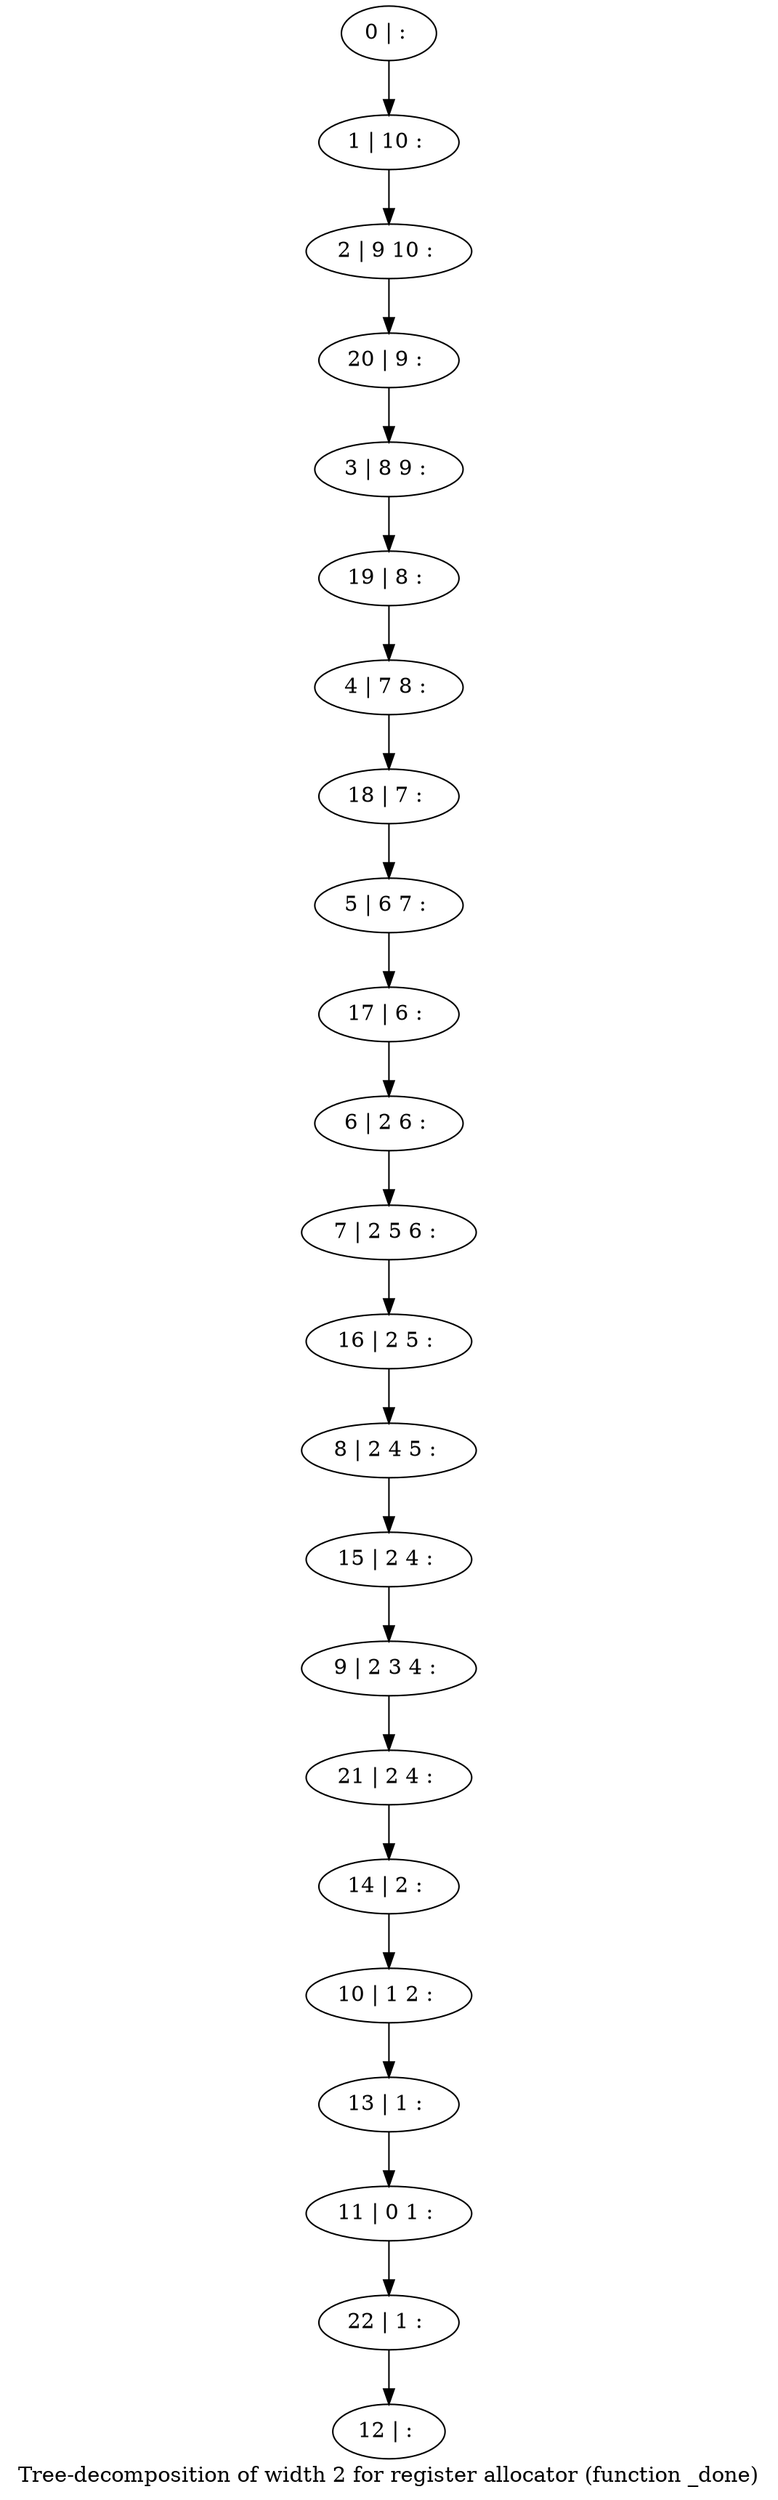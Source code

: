 digraph G {
graph [label="Tree-decomposition of width 2 for register allocator (function _done)"]
0[label="0 | : "];
1[label="1 | 10 : "];
2[label="2 | 9 10 : "];
3[label="3 | 8 9 : "];
4[label="4 | 7 8 : "];
5[label="5 | 6 7 : "];
6[label="6 | 2 6 : "];
7[label="7 | 2 5 6 : "];
8[label="8 | 2 4 5 : "];
9[label="9 | 2 3 4 : "];
10[label="10 | 1 2 : "];
11[label="11 | 0 1 : "];
12[label="12 | : "];
13[label="13 | 1 : "];
14[label="14 | 2 : "];
15[label="15 | 2 4 : "];
16[label="16 | 2 5 : "];
17[label="17 | 6 : "];
18[label="18 | 7 : "];
19[label="19 | 8 : "];
20[label="20 | 9 : "];
21[label="21 | 2 4 : "];
22[label="22 | 1 : "];
0->1 ;
1->2 ;
6->7 ;
13->11 ;
10->13 ;
14->10 ;
15->9 ;
8->15 ;
16->8 ;
7->16 ;
17->6 ;
5->17 ;
18->5 ;
4->18 ;
19->4 ;
3->19 ;
20->3 ;
2->20 ;
21->14 ;
9->21 ;
22->12 ;
11->22 ;
}
